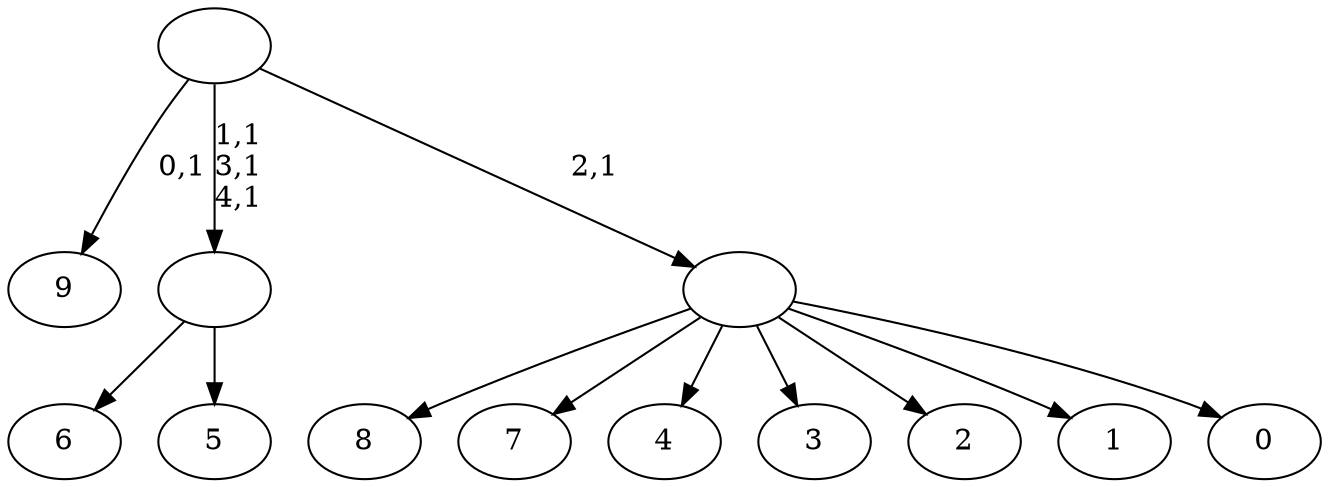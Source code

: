 digraph T {
	15 [label="9"]
	13 [label="8"]
	12 [label="7"]
	11 [label="6"]
	10 [label="5"]
	9 [label=""]
	6 [label="4"]
	5 [label="3"]
	4 [label="2"]
	3 [label="1"]
	2 [label="0"]
	1 [label=""]
	0 [label=""]
	9 -> 11 [label=""]
	9 -> 10 [label=""]
	1 -> 13 [label=""]
	1 -> 12 [label=""]
	1 -> 6 [label=""]
	1 -> 5 [label=""]
	1 -> 4 [label=""]
	1 -> 3 [label=""]
	1 -> 2 [label=""]
	0 -> 9 [label="1,1\n3,1\n4,1"]
	0 -> 15 [label="0,1"]
	0 -> 1 [label="2,1"]
}
